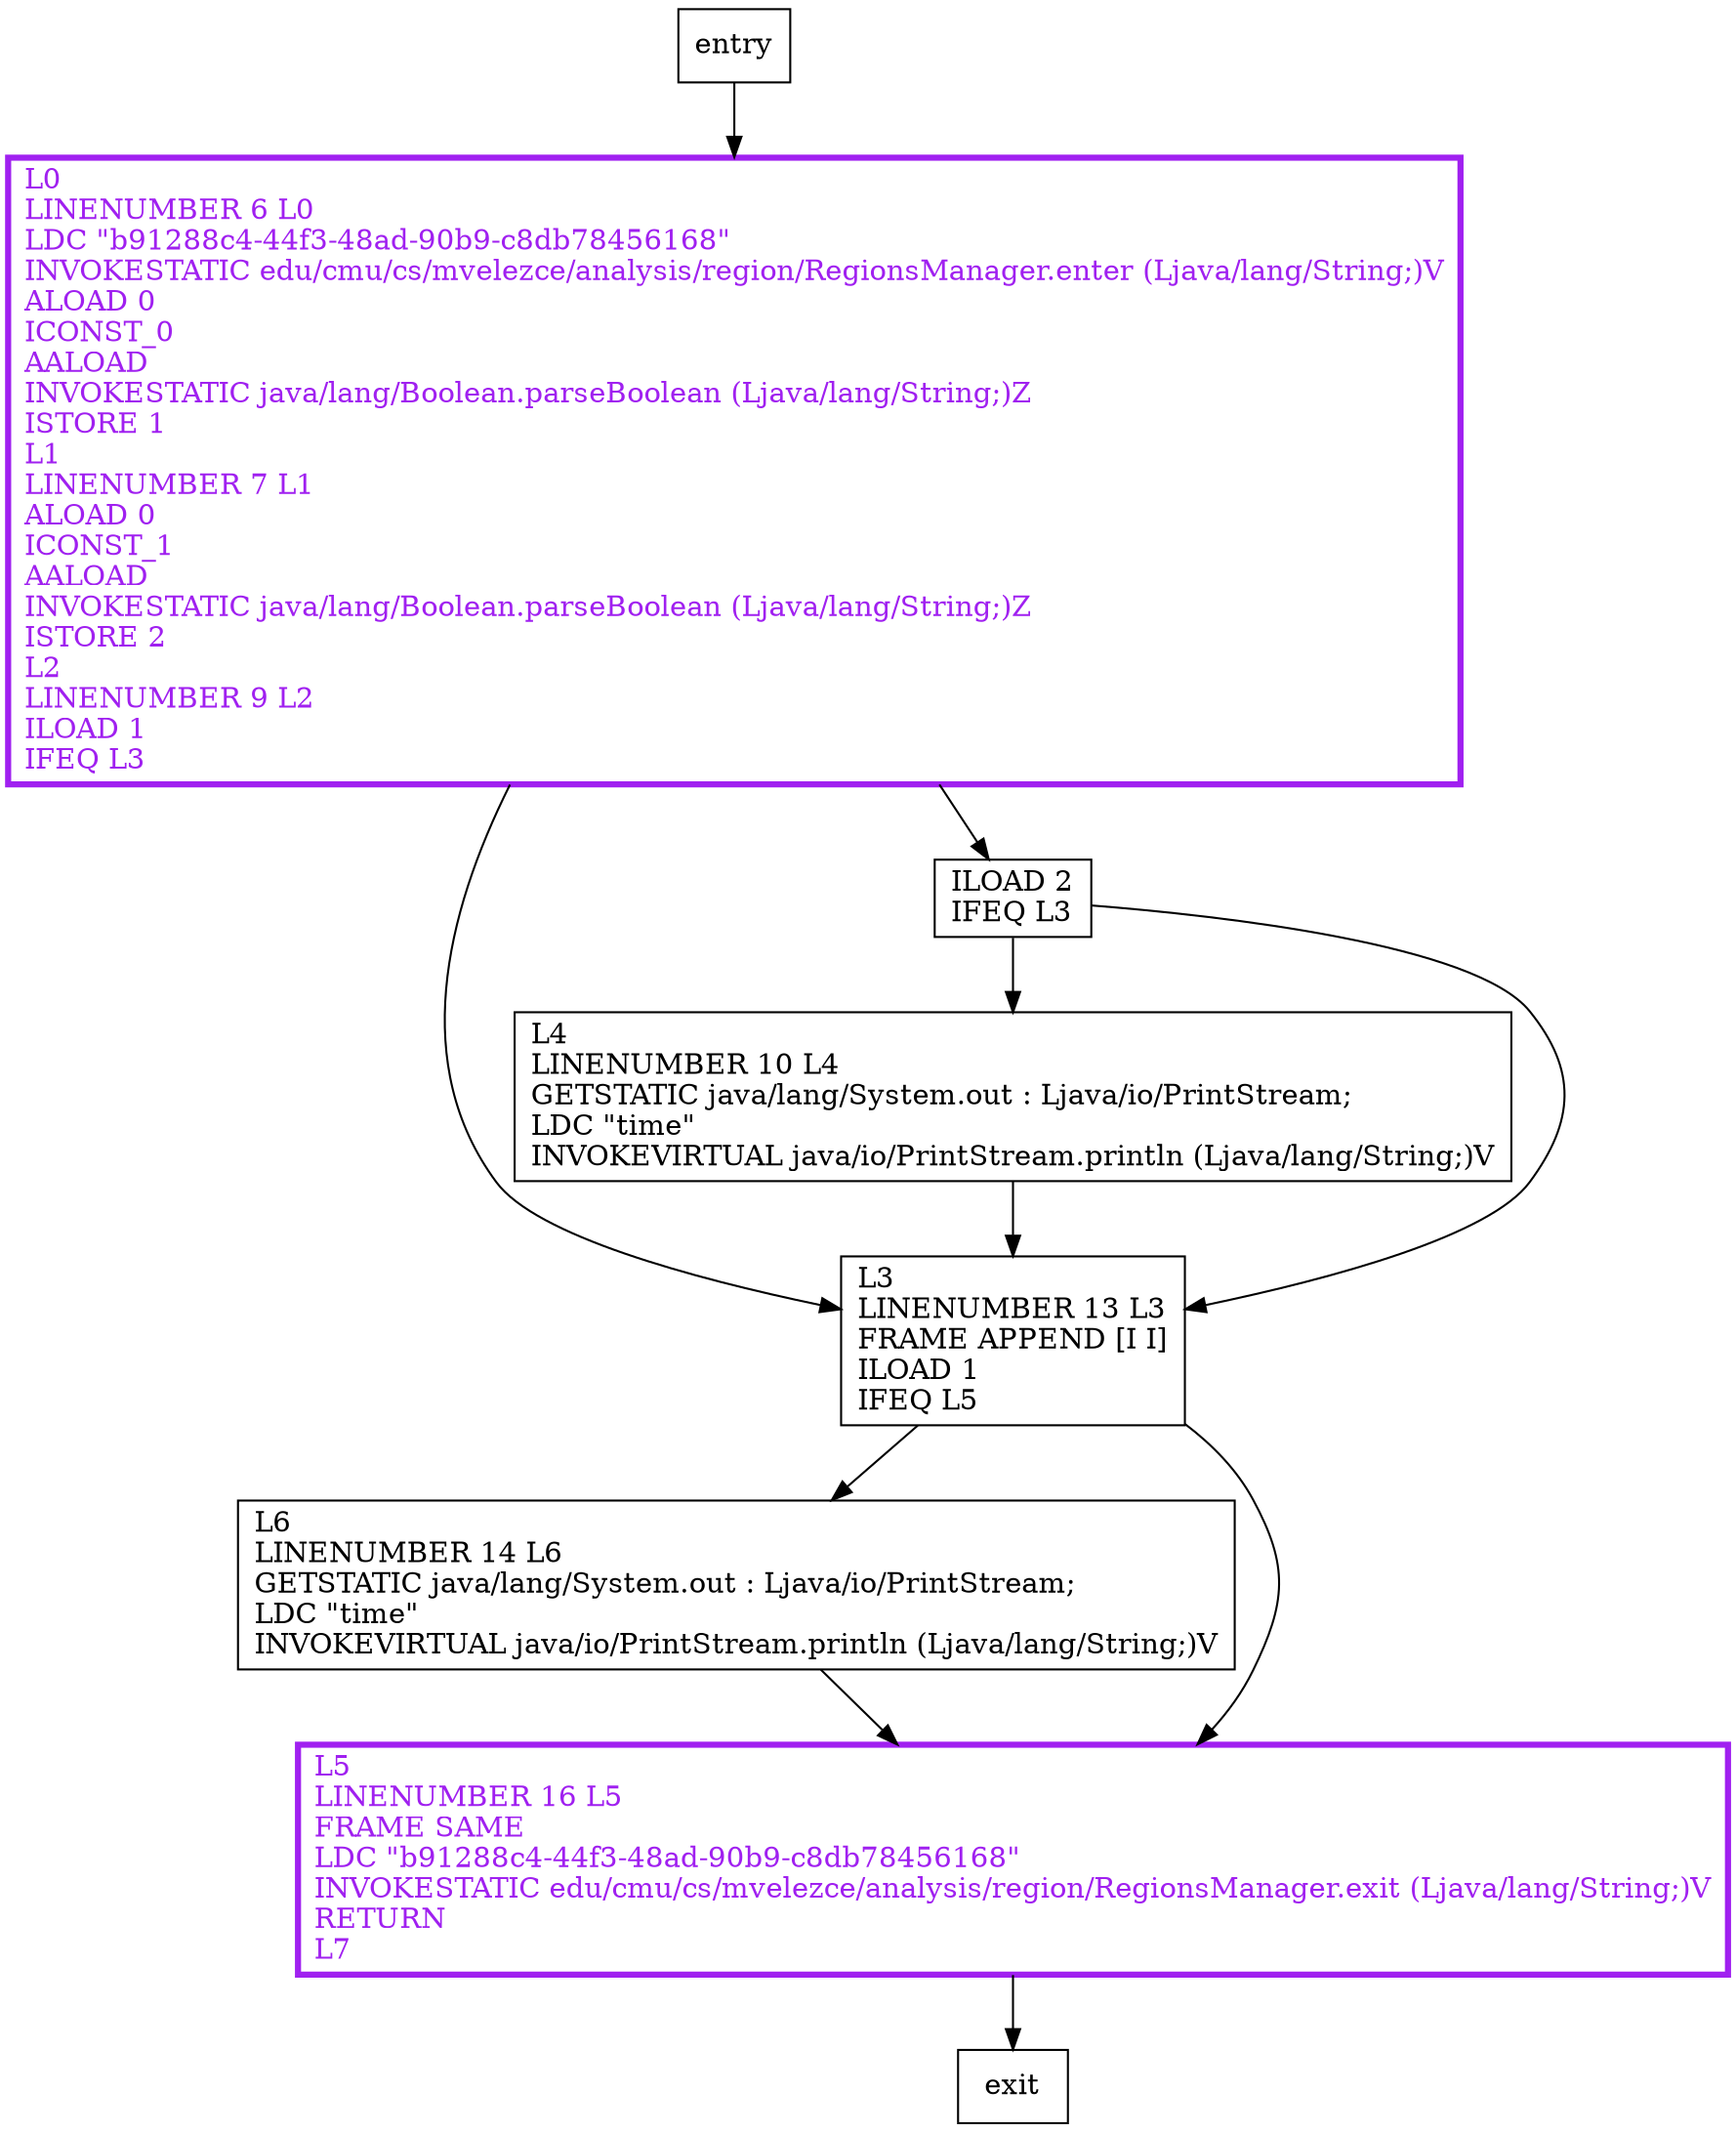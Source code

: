 digraph main {
node [shape=record];
935176579 [label="L4\lLINENUMBER 10 L4\lGETSTATIC java/lang/System.out : Ljava/io/PrintStream;\lLDC \"time\"\lINVOKEVIRTUAL java/io/PrintStream.println (Ljava/lang/String;)V\l"];
302112868 [label="L6\lLINENUMBER 14 L6\lGETSTATIC java/lang/System.out : Ljava/io/PrintStream;\lLDC \"time\"\lINVOKEVIRTUAL java/io/PrintStream.println (Ljava/lang/String;)V\l"];
2104246393 [label="L0\lLINENUMBER 6 L0\lLDC \"b91288c4-44f3-48ad-90b9-c8db78456168\"\lINVOKESTATIC edu/cmu/cs/mvelezce/analysis/region/RegionsManager.enter (Ljava/lang/String;)V\lALOAD 0\lICONST_0\lAALOAD\lINVOKESTATIC java/lang/Boolean.parseBoolean (Ljava/lang/String;)Z\lISTORE 1\lL1\lLINENUMBER 7 L1\lALOAD 0\lICONST_1\lAALOAD\lINVOKESTATIC java/lang/Boolean.parseBoolean (Ljava/lang/String;)Z\lISTORE 2\lL2\lLINENUMBER 9 L2\lILOAD 1\lIFEQ L3\l"];
70435057 [label="L3\lLINENUMBER 13 L3\lFRAME APPEND [I I]\lILOAD 1\lIFEQ L5\l"];
676153477 [label="L5\lLINENUMBER 16 L5\lFRAME SAME\lLDC \"b91288c4-44f3-48ad-90b9-c8db78456168\"\lINVOKESTATIC edu/cmu/cs/mvelezce/analysis/region/RegionsManager.exit (Ljava/lang/String;)V\lRETURN\lL7\l"];
1617646499 [label="ILOAD 2\lIFEQ L3\l"];
entry;
exit;
entry -> 2104246393;
935176579 -> 70435057;
302112868 -> 676153477;
2104246393 -> 70435057;
2104246393 -> 1617646499;
70435057 -> 302112868;
70435057 -> 676153477;
676153477 -> exit;
1617646499 -> 935176579;
1617646499 -> 70435057;
2104246393[fontcolor="purple", penwidth=3, color="purple"];
676153477[fontcolor="purple", penwidth=3, color="purple"];
}
